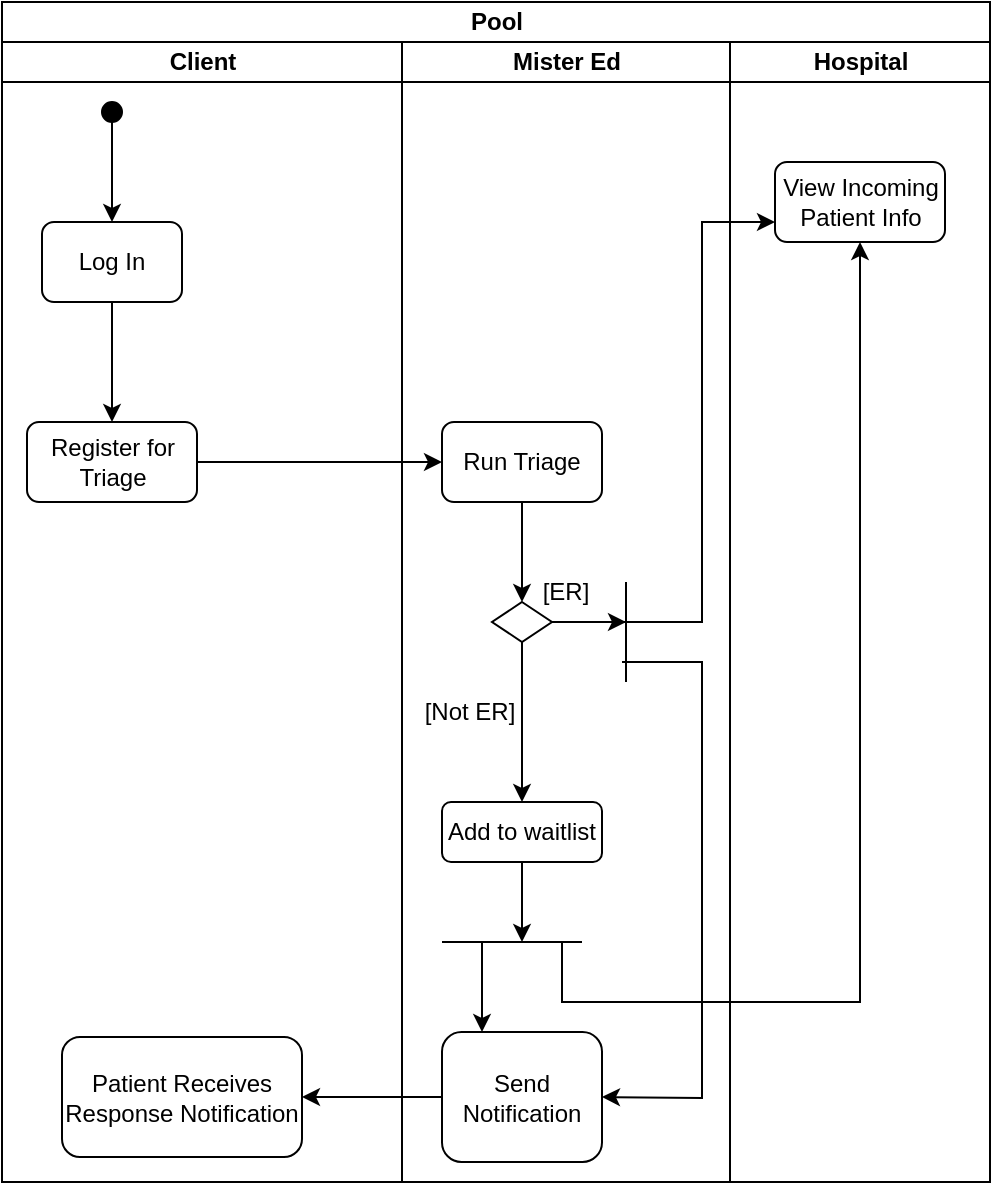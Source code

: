 <mxfile version="24.7.17">
  <diagram name="Page-1" id="bOFyLktQ3b1tLQeO2AxJ">
    <mxGraphModel dx="934" dy="539" grid="1" gridSize="10" guides="1" tooltips="1" connect="1" arrows="1" fold="1" page="1" pageScale="1" pageWidth="850" pageHeight="1100" math="0" shadow="0">
      <root>
        <mxCell id="0" />
        <mxCell id="1" parent="0" />
        <mxCell id="eFiqkfWfOuMBbfG-rL7w-1" value="Pool" style="swimlane;childLayout=stackLayout;resizeParent=1;resizeParentMax=0;startSize=20;html=1;" vertex="1" parent="1">
          <mxGeometry x="230.0" y="50" width="494.0" height="590" as="geometry" />
        </mxCell>
        <mxCell id="eFiqkfWfOuMBbfG-rL7w-2" value="Client" style="swimlane;startSize=20;html=1;" vertex="1" parent="eFiqkfWfOuMBbfG-rL7w-1">
          <mxGeometry y="20" width="200" height="570" as="geometry" />
        </mxCell>
        <mxCell id="eFiqkfWfOuMBbfG-rL7w-3" value="" style="edgeStyle=orthogonalEdgeStyle;rounded=0;orthogonalLoop=1;jettySize=auto;html=1;" edge="1" parent="eFiqkfWfOuMBbfG-rL7w-2" source="eFiqkfWfOuMBbfG-rL7w-4" target="eFiqkfWfOuMBbfG-rL7w-6">
          <mxGeometry relative="1" as="geometry" />
        </mxCell>
        <mxCell id="eFiqkfWfOuMBbfG-rL7w-4" value="" style="ellipse;whiteSpace=wrap;html=1;aspect=fixed;fillColor=#000000;" vertex="1" parent="eFiqkfWfOuMBbfG-rL7w-2">
          <mxGeometry x="50.0" y="30" width="10" height="10" as="geometry" />
        </mxCell>
        <mxCell id="eFiqkfWfOuMBbfG-rL7w-5" value="" style="edgeStyle=orthogonalEdgeStyle;rounded=0;orthogonalLoop=1;jettySize=auto;html=1;" edge="1" parent="eFiqkfWfOuMBbfG-rL7w-2" source="eFiqkfWfOuMBbfG-rL7w-6" target="eFiqkfWfOuMBbfG-rL7w-7">
          <mxGeometry relative="1" as="geometry" />
        </mxCell>
        <mxCell id="eFiqkfWfOuMBbfG-rL7w-6" value="Log In" style="rounded=1;whiteSpace=wrap;html=1;" vertex="1" parent="eFiqkfWfOuMBbfG-rL7w-2">
          <mxGeometry x="20.0" y="90" width="70" height="40" as="geometry" />
        </mxCell>
        <mxCell id="eFiqkfWfOuMBbfG-rL7w-7" value="Register for Triage" style="rounded=1;whiteSpace=wrap;html=1;" vertex="1" parent="eFiqkfWfOuMBbfG-rL7w-2">
          <mxGeometry x="12.5" y="190" width="85" height="40" as="geometry" />
        </mxCell>
        <mxCell id="eFiqkfWfOuMBbfG-rL7w-8" value="Patient Receives Response Notification" style="rounded=1;whiteSpace=wrap;html=1;" vertex="1" parent="eFiqkfWfOuMBbfG-rL7w-2">
          <mxGeometry x="30.0" y="497.5" width="120" height="60" as="geometry" />
        </mxCell>
        <mxCell id="eFiqkfWfOuMBbfG-rL7w-9" value="Mister Ed" style="swimlane;startSize=20;html=1;" vertex="1" parent="eFiqkfWfOuMBbfG-rL7w-1">
          <mxGeometry x="200" y="20" width="164" height="570" as="geometry" />
        </mxCell>
        <mxCell id="eFiqkfWfOuMBbfG-rL7w-10" value="" style="edgeStyle=orthogonalEdgeStyle;rounded=0;orthogonalLoop=1;jettySize=auto;html=1;" edge="1" parent="eFiqkfWfOuMBbfG-rL7w-9" source="eFiqkfWfOuMBbfG-rL7w-11">
          <mxGeometry relative="1" as="geometry">
            <mxPoint x="60.0" y="280" as="targetPoint" />
          </mxGeometry>
        </mxCell>
        <mxCell id="eFiqkfWfOuMBbfG-rL7w-11" value="Run Triage" style="rounded=1;whiteSpace=wrap;html=1;" vertex="1" parent="eFiqkfWfOuMBbfG-rL7w-9">
          <mxGeometry x="20.0" y="190" width="80" height="40" as="geometry" />
        </mxCell>
        <mxCell id="eFiqkfWfOuMBbfG-rL7w-12" value="Add to waitlist" style="rounded=1;whiteSpace=wrap;html=1;" vertex="1" parent="eFiqkfWfOuMBbfG-rL7w-9">
          <mxGeometry x="20.0" y="380" width="80" height="30" as="geometry" />
        </mxCell>
        <mxCell id="eFiqkfWfOuMBbfG-rL7w-13" value="" style="edgeStyle=orthogonalEdgeStyle;rounded=0;orthogonalLoop=1;jettySize=auto;html=1;" edge="1" parent="eFiqkfWfOuMBbfG-rL7w-9" source="eFiqkfWfOuMBbfG-rL7w-14" target="eFiqkfWfOuMBbfG-rL7w-12">
          <mxGeometry relative="1" as="geometry" />
        </mxCell>
        <mxCell id="eFiqkfWfOuMBbfG-rL7w-14" value="" style="rhombus;whiteSpace=wrap;html=1;" vertex="1" parent="eFiqkfWfOuMBbfG-rL7w-9">
          <mxGeometry x="45.0" y="280" width="30" height="20" as="geometry" />
        </mxCell>
        <mxCell id="eFiqkfWfOuMBbfG-rL7w-15" value="[ER]" style="text;html=1;align=center;verticalAlign=middle;whiteSpace=wrap;rounded=0;" vertex="1" parent="eFiqkfWfOuMBbfG-rL7w-9">
          <mxGeometry x="52.0" y="260" width="60" height="30" as="geometry" />
        </mxCell>
        <mxCell id="eFiqkfWfOuMBbfG-rL7w-16" value="[Not ER]" style="text;html=1;align=center;verticalAlign=middle;whiteSpace=wrap;rounded=0;" vertex="1" parent="eFiqkfWfOuMBbfG-rL7w-9">
          <mxGeometry x="4.0" y="320" width="60" height="30" as="geometry" />
        </mxCell>
        <mxCell id="eFiqkfWfOuMBbfG-rL7w-17" value="Send Notification" style="rounded=1;whiteSpace=wrap;html=1;" vertex="1" parent="eFiqkfWfOuMBbfG-rL7w-9">
          <mxGeometry x="20" y="495" width="80" height="65" as="geometry" />
        </mxCell>
        <mxCell id="eFiqkfWfOuMBbfG-rL7w-18" value="" style="endArrow=none;html=1;rounded=0;exitX=0.75;exitY=1;exitDx=0;exitDy=0;" edge="1" parent="eFiqkfWfOuMBbfG-rL7w-9">
          <mxGeometry width="50" height="50" relative="1" as="geometry">
            <mxPoint x="112.0" y="270" as="sourcePoint" />
            <mxPoint x="112.0" y="320" as="targetPoint" />
          </mxGeometry>
        </mxCell>
        <mxCell id="eFiqkfWfOuMBbfG-rL7w-19" value="" style="endArrow=classic;html=1;rounded=0;exitX=1;exitY=0.5;exitDx=0;exitDy=0;entryX=1;entryY=1;entryDx=0;entryDy=0;" edge="1" parent="eFiqkfWfOuMBbfG-rL7w-9" source="eFiqkfWfOuMBbfG-rL7w-14" target="eFiqkfWfOuMBbfG-rL7w-15">
          <mxGeometry width="50" height="50" relative="1" as="geometry">
            <mxPoint x="10.0" y="350" as="sourcePoint" />
            <mxPoint x="60.0" y="300" as="targetPoint" />
          </mxGeometry>
        </mxCell>
        <mxCell id="eFiqkfWfOuMBbfG-rL7w-20" value="" style="endArrow=classic;html=1;rounded=0;entryX=0;entryY=0.75;entryDx=0;entryDy=0;" edge="1" parent="eFiqkfWfOuMBbfG-rL7w-9" target="eFiqkfWfOuMBbfG-rL7w-22">
          <mxGeometry width="50" height="50" relative="1" as="geometry">
            <mxPoint x="110.0" y="290" as="sourcePoint" />
            <mxPoint x="276.5" y="90" as="targetPoint" />
            <Array as="points">
              <mxPoint x="150.0" y="290" />
              <mxPoint x="150.0" y="90" />
            </Array>
          </mxGeometry>
        </mxCell>
        <mxCell id="eFiqkfWfOuMBbfG-rL7w-21" value="Hospital" style="swimlane;startSize=20;html=1;" vertex="1" parent="eFiqkfWfOuMBbfG-rL7w-1">
          <mxGeometry x="364" y="20" width="130.0" height="570" as="geometry" />
        </mxCell>
        <mxCell id="eFiqkfWfOuMBbfG-rL7w-22" value="View Incoming Patient Info" style="rounded=1;whiteSpace=wrap;html=1;" vertex="1" parent="eFiqkfWfOuMBbfG-rL7w-21">
          <mxGeometry x="22.5" y="60" width="85" height="40" as="geometry" />
        </mxCell>
        <mxCell id="eFiqkfWfOuMBbfG-rL7w-23" value="" style="edgeStyle=orthogonalEdgeStyle;rounded=0;orthogonalLoop=1;jettySize=auto;html=1;" edge="1" parent="eFiqkfWfOuMBbfG-rL7w-1" source="eFiqkfWfOuMBbfG-rL7w-7" target="eFiqkfWfOuMBbfG-rL7w-11">
          <mxGeometry relative="1" as="geometry" />
        </mxCell>
        <mxCell id="eFiqkfWfOuMBbfG-rL7w-24" value="" style="endArrow=classic;html=1;rounded=0;exitX=0;exitY=0.5;exitDx=0;exitDy=0;" edge="1" parent="eFiqkfWfOuMBbfG-rL7w-1" source="eFiqkfWfOuMBbfG-rL7w-17" target="eFiqkfWfOuMBbfG-rL7w-8">
          <mxGeometry width="50" height="50" relative="1" as="geometry">
            <mxPoint x="330.0" y="510" as="sourcePoint" />
            <mxPoint x="130.0" y="548" as="targetPoint" />
          </mxGeometry>
        </mxCell>
        <mxCell id="eFiqkfWfOuMBbfG-rL7w-25" value="" style="endArrow=classic;html=1;rounded=0;entryX=1;entryY=0.5;entryDx=0;entryDy=0;" edge="1" parent="1" target="eFiqkfWfOuMBbfG-rL7w-17">
          <mxGeometry width="50" height="50" relative="1" as="geometry">
            <mxPoint x="540" y="380" as="sourcePoint" />
            <mxPoint x="420" y="410" as="targetPoint" />
            <Array as="points">
              <mxPoint x="580" y="380" />
              <mxPoint x="580" y="598" />
            </Array>
          </mxGeometry>
        </mxCell>
        <mxCell id="eFiqkfWfOuMBbfG-rL7w-26" value="" style="endArrow=none;html=1;rounded=0;" edge="1" parent="1">
          <mxGeometry width="50" height="50" relative="1" as="geometry">
            <mxPoint x="450" y="520" as="sourcePoint" />
            <mxPoint x="520" y="520" as="targetPoint" />
          </mxGeometry>
        </mxCell>
        <mxCell id="eFiqkfWfOuMBbfG-rL7w-27" value="" style="endArrow=classic;html=1;rounded=0;exitX=0.5;exitY=1;exitDx=0;exitDy=0;" edge="1" parent="1" source="eFiqkfWfOuMBbfG-rL7w-12">
          <mxGeometry width="50" height="50" relative="1" as="geometry">
            <mxPoint x="590" y="400" as="sourcePoint" />
            <mxPoint x="490" y="520" as="targetPoint" />
          </mxGeometry>
        </mxCell>
        <mxCell id="eFiqkfWfOuMBbfG-rL7w-28" value="" style="endArrow=classic;html=1;rounded=0;entryX=0.25;entryY=0;entryDx=0;entryDy=0;" edge="1" parent="1" target="eFiqkfWfOuMBbfG-rL7w-17">
          <mxGeometry width="50" height="50" relative="1" as="geometry">
            <mxPoint x="470" y="520" as="sourcePoint" />
            <mxPoint x="640" y="350" as="targetPoint" />
          </mxGeometry>
        </mxCell>
        <mxCell id="eFiqkfWfOuMBbfG-rL7w-29" value="" style="endArrow=classic;html=1;rounded=0;entryX=0.5;entryY=1;entryDx=0;entryDy=0;" edge="1" parent="1" target="eFiqkfWfOuMBbfG-rL7w-22">
          <mxGeometry width="50" height="50" relative="1" as="geometry">
            <mxPoint x="510" y="520" as="sourcePoint" />
            <mxPoint x="670" y="550" as="targetPoint" />
            <Array as="points">
              <mxPoint x="510" y="550" />
              <mxPoint x="659" y="550" />
            </Array>
          </mxGeometry>
        </mxCell>
      </root>
    </mxGraphModel>
  </diagram>
</mxfile>
